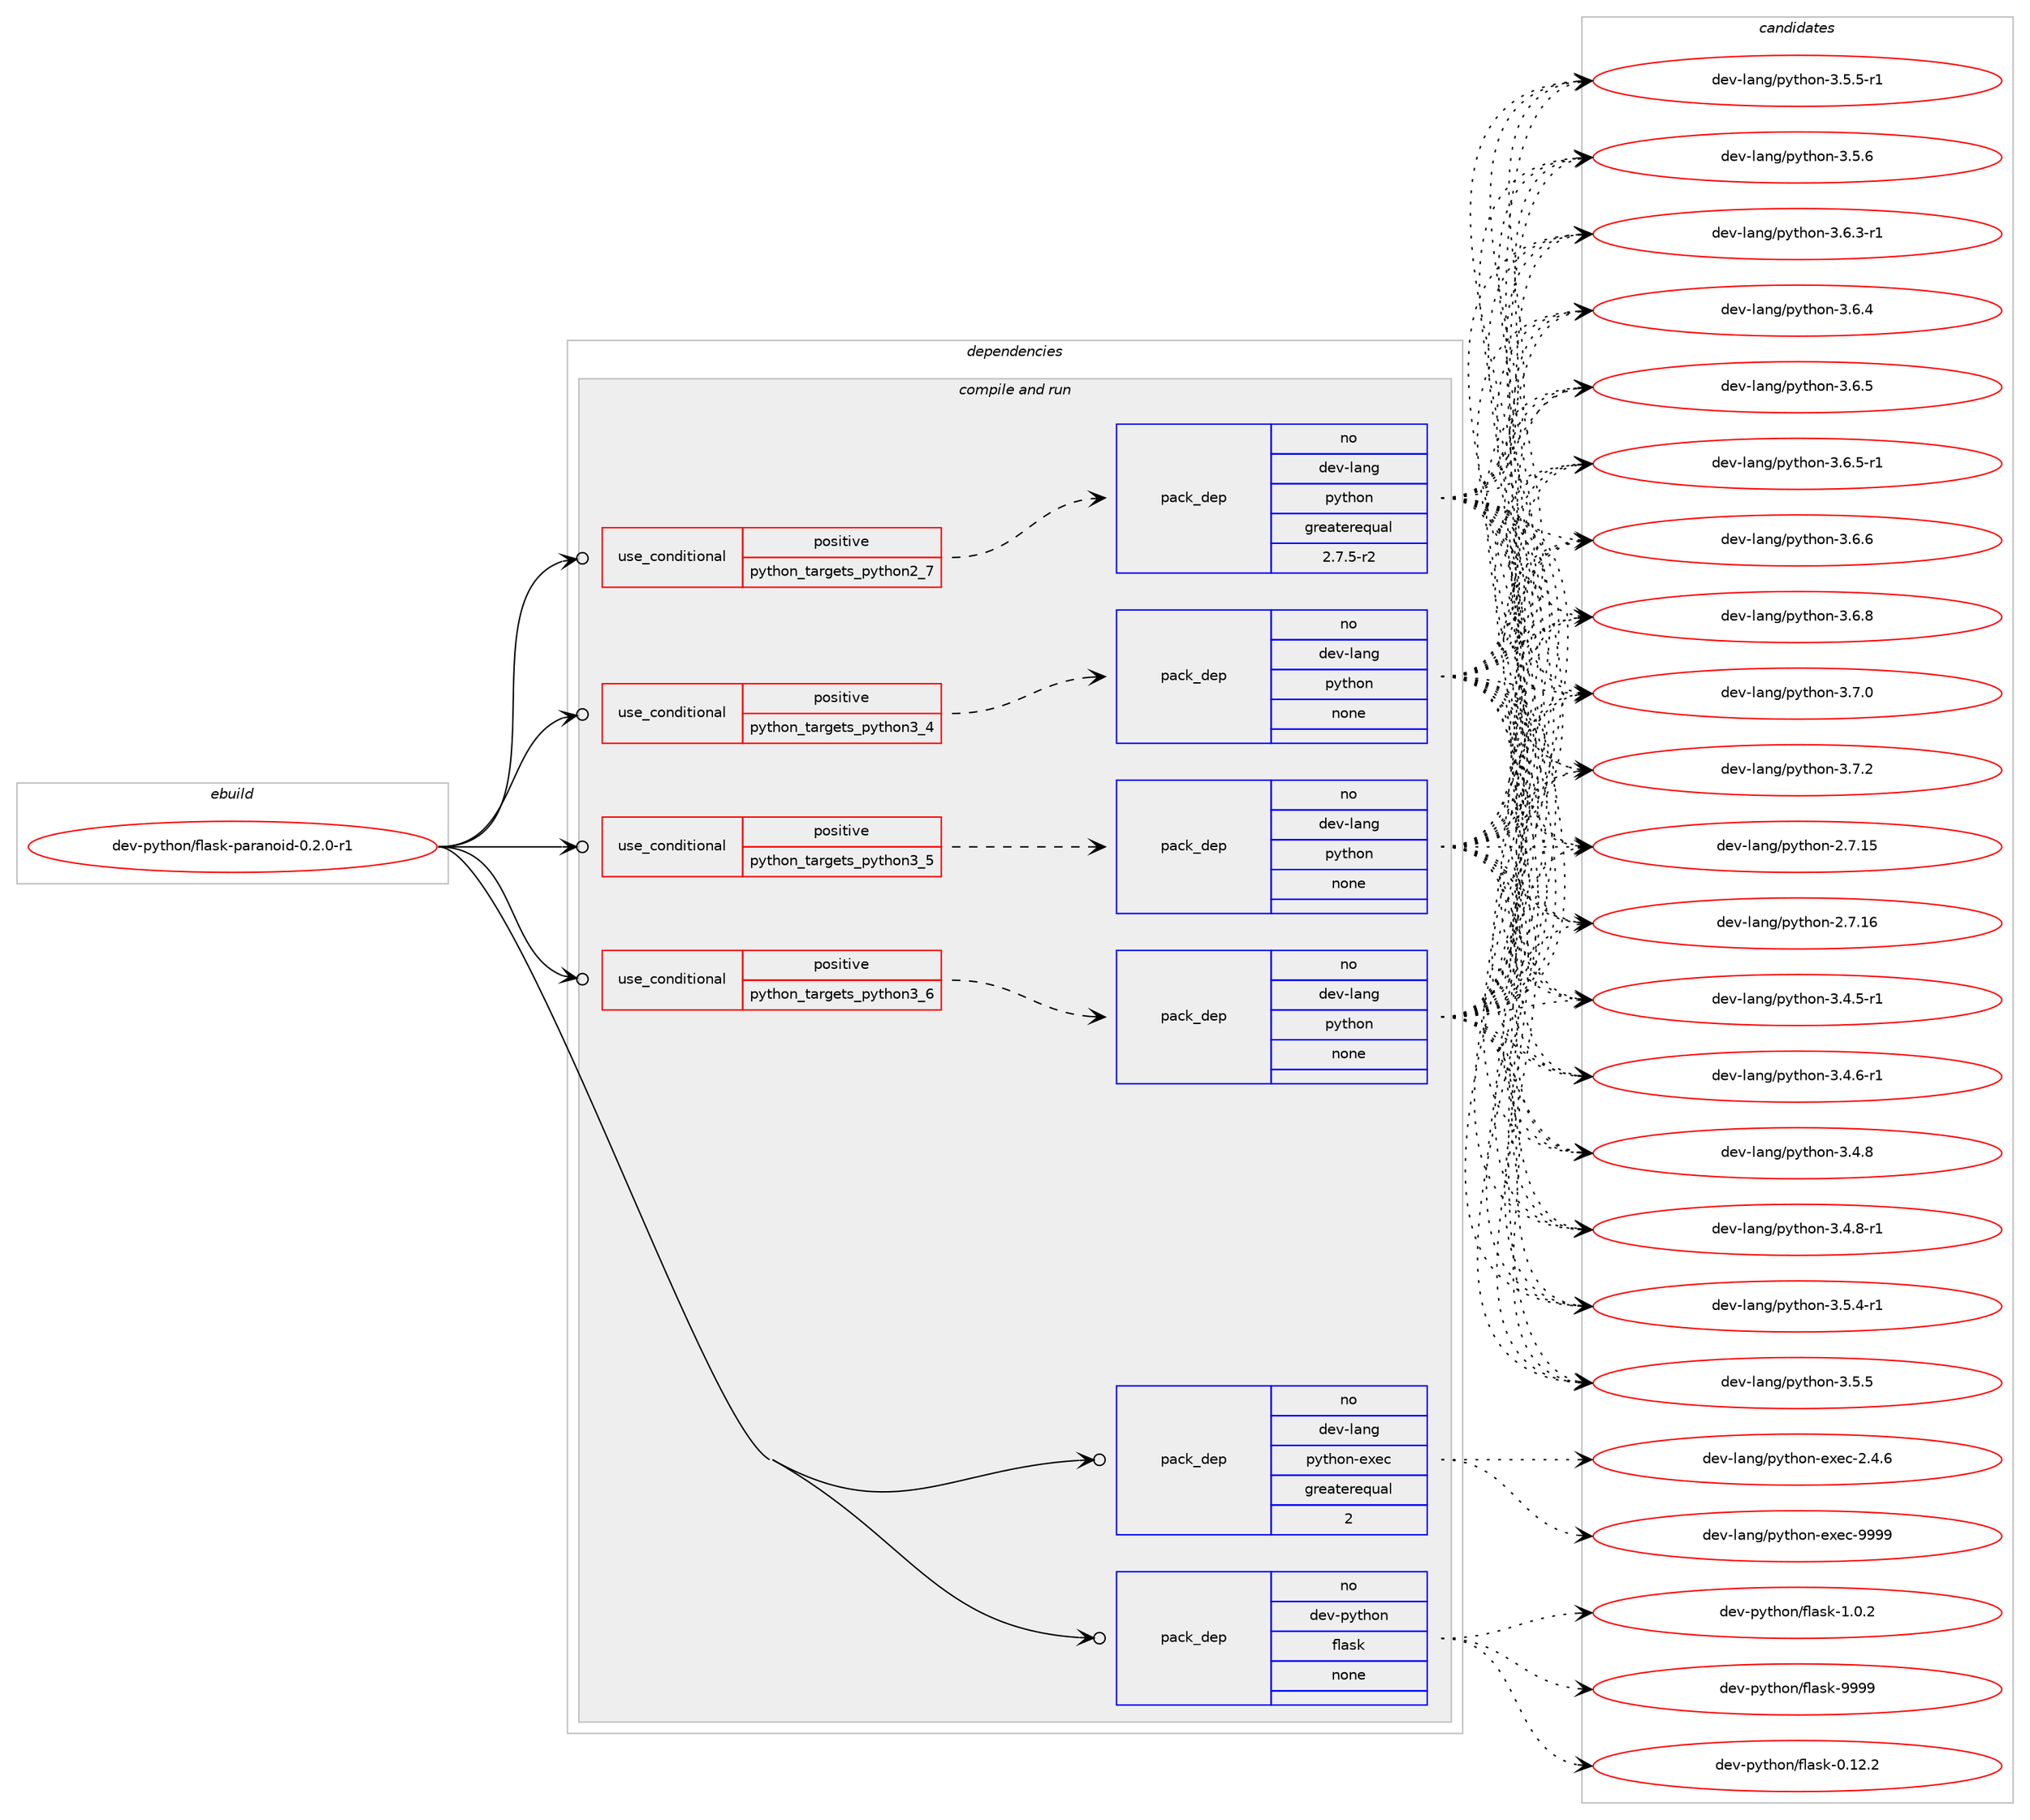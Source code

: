 digraph prolog {

# *************
# Graph options
# *************

newrank=true;
concentrate=true;
compound=true;
graph [rankdir=LR,fontname=Helvetica,fontsize=10,ranksep=1.5];#, ranksep=2.5, nodesep=0.2];
edge  [arrowhead=vee];
node  [fontname=Helvetica,fontsize=10];

# **********
# The ebuild
# **********

subgraph cluster_leftcol {
color=gray;
rank=same;
label=<<i>ebuild</i>>;
id [label="dev-python/flask-paranoid-0.2.0-r1", color=red, width=4, href="../dev-python/flask-paranoid-0.2.0-r1.svg"];
}

# ****************
# The dependencies
# ****************

subgraph cluster_midcol {
color=gray;
label=<<i>dependencies</i>>;
subgraph cluster_compile {
fillcolor="#eeeeee";
style=filled;
label=<<i>compile</i>>;
}
subgraph cluster_compileandrun {
fillcolor="#eeeeee";
style=filled;
label=<<i>compile and run</i>>;
subgraph cond374476 {
dependency1409766 [label=<<TABLE BORDER="0" CELLBORDER="1" CELLSPACING="0" CELLPADDING="4"><TR><TD ROWSPAN="3" CELLPADDING="10">use_conditional</TD></TR><TR><TD>positive</TD></TR><TR><TD>python_targets_python2_7</TD></TR></TABLE>>, shape=none, color=red];
subgraph pack1012031 {
dependency1409767 [label=<<TABLE BORDER="0" CELLBORDER="1" CELLSPACING="0" CELLPADDING="4" WIDTH="220"><TR><TD ROWSPAN="6" CELLPADDING="30">pack_dep</TD></TR><TR><TD WIDTH="110">no</TD></TR><TR><TD>dev-lang</TD></TR><TR><TD>python</TD></TR><TR><TD>greaterequal</TD></TR><TR><TD>2.7.5-r2</TD></TR></TABLE>>, shape=none, color=blue];
}
dependency1409766:e -> dependency1409767:w [weight=20,style="dashed",arrowhead="vee"];
}
id:e -> dependency1409766:w [weight=20,style="solid",arrowhead="odotvee"];
subgraph cond374477 {
dependency1409768 [label=<<TABLE BORDER="0" CELLBORDER="1" CELLSPACING="0" CELLPADDING="4"><TR><TD ROWSPAN="3" CELLPADDING="10">use_conditional</TD></TR><TR><TD>positive</TD></TR><TR><TD>python_targets_python3_4</TD></TR></TABLE>>, shape=none, color=red];
subgraph pack1012032 {
dependency1409769 [label=<<TABLE BORDER="0" CELLBORDER="1" CELLSPACING="0" CELLPADDING="4" WIDTH="220"><TR><TD ROWSPAN="6" CELLPADDING="30">pack_dep</TD></TR><TR><TD WIDTH="110">no</TD></TR><TR><TD>dev-lang</TD></TR><TR><TD>python</TD></TR><TR><TD>none</TD></TR><TR><TD></TD></TR></TABLE>>, shape=none, color=blue];
}
dependency1409768:e -> dependency1409769:w [weight=20,style="dashed",arrowhead="vee"];
}
id:e -> dependency1409768:w [weight=20,style="solid",arrowhead="odotvee"];
subgraph cond374478 {
dependency1409770 [label=<<TABLE BORDER="0" CELLBORDER="1" CELLSPACING="0" CELLPADDING="4"><TR><TD ROWSPAN="3" CELLPADDING="10">use_conditional</TD></TR><TR><TD>positive</TD></TR><TR><TD>python_targets_python3_5</TD></TR></TABLE>>, shape=none, color=red];
subgraph pack1012033 {
dependency1409771 [label=<<TABLE BORDER="0" CELLBORDER="1" CELLSPACING="0" CELLPADDING="4" WIDTH="220"><TR><TD ROWSPAN="6" CELLPADDING="30">pack_dep</TD></TR><TR><TD WIDTH="110">no</TD></TR><TR><TD>dev-lang</TD></TR><TR><TD>python</TD></TR><TR><TD>none</TD></TR><TR><TD></TD></TR></TABLE>>, shape=none, color=blue];
}
dependency1409770:e -> dependency1409771:w [weight=20,style="dashed",arrowhead="vee"];
}
id:e -> dependency1409770:w [weight=20,style="solid",arrowhead="odotvee"];
subgraph cond374479 {
dependency1409772 [label=<<TABLE BORDER="0" CELLBORDER="1" CELLSPACING="0" CELLPADDING="4"><TR><TD ROWSPAN="3" CELLPADDING="10">use_conditional</TD></TR><TR><TD>positive</TD></TR><TR><TD>python_targets_python3_6</TD></TR></TABLE>>, shape=none, color=red];
subgraph pack1012034 {
dependency1409773 [label=<<TABLE BORDER="0" CELLBORDER="1" CELLSPACING="0" CELLPADDING="4" WIDTH="220"><TR><TD ROWSPAN="6" CELLPADDING="30">pack_dep</TD></TR><TR><TD WIDTH="110">no</TD></TR><TR><TD>dev-lang</TD></TR><TR><TD>python</TD></TR><TR><TD>none</TD></TR><TR><TD></TD></TR></TABLE>>, shape=none, color=blue];
}
dependency1409772:e -> dependency1409773:w [weight=20,style="dashed",arrowhead="vee"];
}
id:e -> dependency1409772:w [weight=20,style="solid",arrowhead="odotvee"];
subgraph pack1012035 {
dependency1409774 [label=<<TABLE BORDER="0" CELLBORDER="1" CELLSPACING="0" CELLPADDING="4" WIDTH="220"><TR><TD ROWSPAN="6" CELLPADDING="30">pack_dep</TD></TR><TR><TD WIDTH="110">no</TD></TR><TR><TD>dev-lang</TD></TR><TR><TD>python-exec</TD></TR><TR><TD>greaterequal</TD></TR><TR><TD>2</TD></TR></TABLE>>, shape=none, color=blue];
}
id:e -> dependency1409774:w [weight=20,style="solid",arrowhead="odotvee"];
subgraph pack1012036 {
dependency1409775 [label=<<TABLE BORDER="0" CELLBORDER="1" CELLSPACING="0" CELLPADDING="4" WIDTH="220"><TR><TD ROWSPAN="6" CELLPADDING="30">pack_dep</TD></TR><TR><TD WIDTH="110">no</TD></TR><TR><TD>dev-python</TD></TR><TR><TD>flask</TD></TR><TR><TD>none</TD></TR><TR><TD></TD></TR></TABLE>>, shape=none, color=blue];
}
id:e -> dependency1409775:w [weight=20,style="solid",arrowhead="odotvee"];
}
subgraph cluster_run {
fillcolor="#eeeeee";
style=filled;
label=<<i>run</i>>;
}
}

# **************
# The candidates
# **************

subgraph cluster_choices {
rank=same;
color=gray;
label=<<i>candidates</i>>;

subgraph choice1012031 {
color=black;
nodesep=1;
choice10010111845108971101034711212111610411111045504655464953 [label="dev-lang/python-2.7.15", color=red, width=4,href="../dev-lang/python-2.7.15.svg"];
choice10010111845108971101034711212111610411111045504655464954 [label="dev-lang/python-2.7.16", color=red, width=4,href="../dev-lang/python-2.7.16.svg"];
choice1001011184510897110103471121211161041111104551465246534511449 [label="dev-lang/python-3.4.5-r1", color=red, width=4,href="../dev-lang/python-3.4.5-r1.svg"];
choice1001011184510897110103471121211161041111104551465246544511449 [label="dev-lang/python-3.4.6-r1", color=red, width=4,href="../dev-lang/python-3.4.6-r1.svg"];
choice100101118451089711010347112121116104111110455146524656 [label="dev-lang/python-3.4.8", color=red, width=4,href="../dev-lang/python-3.4.8.svg"];
choice1001011184510897110103471121211161041111104551465246564511449 [label="dev-lang/python-3.4.8-r1", color=red, width=4,href="../dev-lang/python-3.4.8-r1.svg"];
choice1001011184510897110103471121211161041111104551465346524511449 [label="dev-lang/python-3.5.4-r1", color=red, width=4,href="../dev-lang/python-3.5.4-r1.svg"];
choice100101118451089711010347112121116104111110455146534653 [label="dev-lang/python-3.5.5", color=red, width=4,href="../dev-lang/python-3.5.5.svg"];
choice1001011184510897110103471121211161041111104551465346534511449 [label="dev-lang/python-3.5.5-r1", color=red, width=4,href="../dev-lang/python-3.5.5-r1.svg"];
choice100101118451089711010347112121116104111110455146534654 [label="dev-lang/python-3.5.6", color=red, width=4,href="../dev-lang/python-3.5.6.svg"];
choice1001011184510897110103471121211161041111104551465446514511449 [label="dev-lang/python-3.6.3-r1", color=red, width=4,href="../dev-lang/python-3.6.3-r1.svg"];
choice100101118451089711010347112121116104111110455146544652 [label="dev-lang/python-3.6.4", color=red, width=4,href="../dev-lang/python-3.6.4.svg"];
choice100101118451089711010347112121116104111110455146544653 [label="dev-lang/python-3.6.5", color=red, width=4,href="../dev-lang/python-3.6.5.svg"];
choice1001011184510897110103471121211161041111104551465446534511449 [label="dev-lang/python-3.6.5-r1", color=red, width=4,href="../dev-lang/python-3.6.5-r1.svg"];
choice100101118451089711010347112121116104111110455146544654 [label="dev-lang/python-3.6.6", color=red, width=4,href="../dev-lang/python-3.6.6.svg"];
choice100101118451089711010347112121116104111110455146544656 [label="dev-lang/python-3.6.8", color=red, width=4,href="../dev-lang/python-3.6.8.svg"];
choice100101118451089711010347112121116104111110455146554648 [label="dev-lang/python-3.7.0", color=red, width=4,href="../dev-lang/python-3.7.0.svg"];
choice100101118451089711010347112121116104111110455146554650 [label="dev-lang/python-3.7.2", color=red, width=4,href="../dev-lang/python-3.7.2.svg"];
dependency1409767:e -> choice10010111845108971101034711212111610411111045504655464953:w [style=dotted,weight="100"];
dependency1409767:e -> choice10010111845108971101034711212111610411111045504655464954:w [style=dotted,weight="100"];
dependency1409767:e -> choice1001011184510897110103471121211161041111104551465246534511449:w [style=dotted,weight="100"];
dependency1409767:e -> choice1001011184510897110103471121211161041111104551465246544511449:w [style=dotted,weight="100"];
dependency1409767:e -> choice100101118451089711010347112121116104111110455146524656:w [style=dotted,weight="100"];
dependency1409767:e -> choice1001011184510897110103471121211161041111104551465246564511449:w [style=dotted,weight="100"];
dependency1409767:e -> choice1001011184510897110103471121211161041111104551465346524511449:w [style=dotted,weight="100"];
dependency1409767:e -> choice100101118451089711010347112121116104111110455146534653:w [style=dotted,weight="100"];
dependency1409767:e -> choice1001011184510897110103471121211161041111104551465346534511449:w [style=dotted,weight="100"];
dependency1409767:e -> choice100101118451089711010347112121116104111110455146534654:w [style=dotted,weight="100"];
dependency1409767:e -> choice1001011184510897110103471121211161041111104551465446514511449:w [style=dotted,weight="100"];
dependency1409767:e -> choice100101118451089711010347112121116104111110455146544652:w [style=dotted,weight="100"];
dependency1409767:e -> choice100101118451089711010347112121116104111110455146544653:w [style=dotted,weight="100"];
dependency1409767:e -> choice1001011184510897110103471121211161041111104551465446534511449:w [style=dotted,weight="100"];
dependency1409767:e -> choice100101118451089711010347112121116104111110455146544654:w [style=dotted,weight="100"];
dependency1409767:e -> choice100101118451089711010347112121116104111110455146544656:w [style=dotted,weight="100"];
dependency1409767:e -> choice100101118451089711010347112121116104111110455146554648:w [style=dotted,weight="100"];
dependency1409767:e -> choice100101118451089711010347112121116104111110455146554650:w [style=dotted,weight="100"];
}
subgraph choice1012032 {
color=black;
nodesep=1;
choice10010111845108971101034711212111610411111045504655464953 [label="dev-lang/python-2.7.15", color=red, width=4,href="../dev-lang/python-2.7.15.svg"];
choice10010111845108971101034711212111610411111045504655464954 [label="dev-lang/python-2.7.16", color=red, width=4,href="../dev-lang/python-2.7.16.svg"];
choice1001011184510897110103471121211161041111104551465246534511449 [label="dev-lang/python-3.4.5-r1", color=red, width=4,href="../dev-lang/python-3.4.5-r1.svg"];
choice1001011184510897110103471121211161041111104551465246544511449 [label="dev-lang/python-3.4.6-r1", color=red, width=4,href="../dev-lang/python-3.4.6-r1.svg"];
choice100101118451089711010347112121116104111110455146524656 [label="dev-lang/python-3.4.8", color=red, width=4,href="../dev-lang/python-3.4.8.svg"];
choice1001011184510897110103471121211161041111104551465246564511449 [label="dev-lang/python-3.4.8-r1", color=red, width=4,href="../dev-lang/python-3.4.8-r1.svg"];
choice1001011184510897110103471121211161041111104551465346524511449 [label="dev-lang/python-3.5.4-r1", color=red, width=4,href="../dev-lang/python-3.5.4-r1.svg"];
choice100101118451089711010347112121116104111110455146534653 [label="dev-lang/python-3.5.5", color=red, width=4,href="../dev-lang/python-3.5.5.svg"];
choice1001011184510897110103471121211161041111104551465346534511449 [label="dev-lang/python-3.5.5-r1", color=red, width=4,href="../dev-lang/python-3.5.5-r1.svg"];
choice100101118451089711010347112121116104111110455146534654 [label="dev-lang/python-3.5.6", color=red, width=4,href="../dev-lang/python-3.5.6.svg"];
choice1001011184510897110103471121211161041111104551465446514511449 [label="dev-lang/python-3.6.3-r1", color=red, width=4,href="../dev-lang/python-3.6.3-r1.svg"];
choice100101118451089711010347112121116104111110455146544652 [label="dev-lang/python-3.6.4", color=red, width=4,href="../dev-lang/python-3.6.4.svg"];
choice100101118451089711010347112121116104111110455146544653 [label="dev-lang/python-3.6.5", color=red, width=4,href="../dev-lang/python-3.6.5.svg"];
choice1001011184510897110103471121211161041111104551465446534511449 [label="dev-lang/python-3.6.5-r1", color=red, width=4,href="../dev-lang/python-3.6.5-r1.svg"];
choice100101118451089711010347112121116104111110455146544654 [label="dev-lang/python-3.6.6", color=red, width=4,href="../dev-lang/python-3.6.6.svg"];
choice100101118451089711010347112121116104111110455146544656 [label="dev-lang/python-3.6.8", color=red, width=4,href="../dev-lang/python-3.6.8.svg"];
choice100101118451089711010347112121116104111110455146554648 [label="dev-lang/python-3.7.0", color=red, width=4,href="../dev-lang/python-3.7.0.svg"];
choice100101118451089711010347112121116104111110455146554650 [label="dev-lang/python-3.7.2", color=red, width=4,href="../dev-lang/python-3.7.2.svg"];
dependency1409769:e -> choice10010111845108971101034711212111610411111045504655464953:w [style=dotted,weight="100"];
dependency1409769:e -> choice10010111845108971101034711212111610411111045504655464954:w [style=dotted,weight="100"];
dependency1409769:e -> choice1001011184510897110103471121211161041111104551465246534511449:w [style=dotted,weight="100"];
dependency1409769:e -> choice1001011184510897110103471121211161041111104551465246544511449:w [style=dotted,weight="100"];
dependency1409769:e -> choice100101118451089711010347112121116104111110455146524656:w [style=dotted,weight="100"];
dependency1409769:e -> choice1001011184510897110103471121211161041111104551465246564511449:w [style=dotted,weight="100"];
dependency1409769:e -> choice1001011184510897110103471121211161041111104551465346524511449:w [style=dotted,weight="100"];
dependency1409769:e -> choice100101118451089711010347112121116104111110455146534653:w [style=dotted,weight="100"];
dependency1409769:e -> choice1001011184510897110103471121211161041111104551465346534511449:w [style=dotted,weight="100"];
dependency1409769:e -> choice100101118451089711010347112121116104111110455146534654:w [style=dotted,weight="100"];
dependency1409769:e -> choice1001011184510897110103471121211161041111104551465446514511449:w [style=dotted,weight="100"];
dependency1409769:e -> choice100101118451089711010347112121116104111110455146544652:w [style=dotted,weight="100"];
dependency1409769:e -> choice100101118451089711010347112121116104111110455146544653:w [style=dotted,weight="100"];
dependency1409769:e -> choice1001011184510897110103471121211161041111104551465446534511449:w [style=dotted,weight="100"];
dependency1409769:e -> choice100101118451089711010347112121116104111110455146544654:w [style=dotted,weight="100"];
dependency1409769:e -> choice100101118451089711010347112121116104111110455146544656:w [style=dotted,weight="100"];
dependency1409769:e -> choice100101118451089711010347112121116104111110455146554648:w [style=dotted,weight="100"];
dependency1409769:e -> choice100101118451089711010347112121116104111110455146554650:w [style=dotted,weight="100"];
}
subgraph choice1012033 {
color=black;
nodesep=1;
choice10010111845108971101034711212111610411111045504655464953 [label="dev-lang/python-2.7.15", color=red, width=4,href="../dev-lang/python-2.7.15.svg"];
choice10010111845108971101034711212111610411111045504655464954 [label="dev-lang/python-2.7.16", color=red, width=4,href="../dev-lang/python-2.7.16.svg"];
choice1001011184510897110103471121211161041111104551465246534511449 [label="dev-lang/python-3.4.5-r1", color=red, width=4,href="../dev-lang/python-3.4.5-r1.svg"];
choice1001011184510897110103471121211161041111104551465246544511449 [label="dev-lang/python-3.4.6-r1", color=red, width=4,href="../dev-lang/python-3.4.6-r1.svg"];
choice100101118451089711010347112121116104111110455146524656 [label="dev-lang/python-3.4.8", color=red, width=4,href="../dev-lang/python-3.4.8.svg"];
choice1001011184510897110103471121211161041111104551465246564511449 [label="dev-lang/python-3.4.8-r1", color=red, width=4,href="../dev-lang/python-3.4.8-r1.svg"];
choice1001011184510897110103471121211161041111104551465346524511449 [label="dev-lang/python-3.5.4-r1", color=red, width=4,href="../dev-lang/python-3.5.4-r1.svg"];
choice100101118451089711010347112121116104111110455146534653 [label="dev-lang/python-3.5.5", color=red, width=4,href="../dev-lang/python-3.5.5.svg"];
choice1001011184510897110103471121211161041111104551465346534511449 [label="dev-lang/python-3.5.5-r1", color=red, width=4,href="../dev-lang/python-3.5.5-r1.svg"];
choice100101118451089711010347112121116104111110455146534654 [label="dev-lang/python-3.5.6", color=red, width=4,href="../dev-lang/python-3.5.6.svg"];
choice1001011184510897110103471121211161041111104551465446514511449 [label="dev-lang/python-3.6.3-r1", color=red, width=4,href="../dev-lang/python-3.6.3-r1.svg"];
choice100101118451089711010347112121116104111110455146544652 [label="dev-lang/python-3.6.4", color=red, width=4,href="../dev-lang/python-3.6.4.svg"];
choice100101118451089711010347112121116104111110455146544653 [label="dev-lang/python-3.6.5", color=red, width=4,href="../dev-lang/python-3.6.5.svg"];
choice1001011184510897110103471121211161041111104551465446534511449 [label="dev-lang/python-3.6.5-r1", color=red, width=4,href="../dev-lang/python-3.6.5-r1.svg"];
choice100101118451089711010347112121116104111110455146544654 [label="dev-lang/python-3.6.6", color=red, width=4,href="../dev-lang/python-3.6.6.svg"];
choice100101118451089711010347112121116104111110455146544656 [label="dev-lang/python-3.6.8", color=red, width=4,href="../dev-lang/python-3.6.8.svg"];
choice100101118451089711010347112121116104111110455146554648 [label="dev-lang/python-3.7.0", color=red, width=4,href="../dev-lang/python-3.7.0.svg"];
choice100101118451089711010347112121116104111110455146554650 [label="dev-lang/python-3.7.2", color=red, width=4,href="../dev-lang/python-3.7.2.svg"];
dependency1409771:e -> choice10010111845108971101034711212111610411111045504655464953:w [style=dotted,weight="100"];
dependency1409771:e -> choice10010111845108971101034711212111610411111045504655464954:w [style=dotted,weight="100"];
dependency1409771:e -> choice1001011184510897110103471121211161041111104551465246534511449:w [style=dotted,weight="100"];
dependency1409771:e -> choice1001011184510897110103471121211161041111104551465246544511449:w [style=dotted,weight="100"];
dependency1409771:e -> choice100101118451089711010347112121116104111110455146524656:w [style=dotted,weight="100"];
dependency1409771:e -> choice1001011184510897110103471121211161041111104551465246564511449:w [style=dotted,weight="100"];
dependency1409771:e -> choice1001011184510897110103471121211161041111104551465346524511449:w [style=dotted,weight="100"];
dependency1409771:e -> choice100101118451089711010347112121116104111110455146534653:w [style=dotted,weight="100"];
dependency1409771:e -> choice1001011184510897110103471121211161041111104551465346534511449:w [style=dotted,weight="100"];
dependency1409771:e -> choice100101118451089711010347112121116104111110455146534654:w [style=dotted,weight="100"];
dependency1409771:e -> choice1001011184510897110103471121211161041111104551465446514511449:w [style=dotted,weight="100"];
dependency1409771:e -> choice100101118451089711010347112121116104111110455146544652:w [style=dotted,weight="100"];
dependency1409771:e -> choice100101118451089711010347112121116104111110455146544653:w [style=dotted,weight="100"];
dependency1409771:e -> choice1001011184510897110103471121211161041111104551465446534511449:w [style=dotted,weight="100"];
dependency1409771:e -> choice100101118451089711010347112121116104111110455146544654:w [style=dotted,weight="100"];
dependency1409771:e -> choice100101118451089711010347112121116104111110455146544656:w [style=dotted,weight="100"];
dependency1409771:e -> choice100101118451089711010347112121116104111110455146554648:w [style=dotted,weight="100"];
dependency1409771:e -> choice100101118451089711010347112121116104111110455146554650:w [style=dotted,weight="100"];
}
subgraph choice1012034 {
color=black;
nodesep=1;
choice10010111845108971101034711212111610411111045504655464953 [label="dev-lang/python-2.7.15", color=red, width=4,href="../dev-lang/python-2.7.15.svg"];
choice10010111845108971101034711212111610411111045504655464954 [label="dev-lang/python-2.7.16", color=red, width=4,href="../dev-lang/python-2.7.16.svg"];
choice1001011184510897110103471121211161041111104551465246534511449 [label="dev-lang/python-3.4.5-r1", color=red, width=4,href="../dev-lang/python-3.4.5-r1.svg"];
choice1001011184510897110103471121211161041111104551465246544511449 [label="dev-lang/python-3.4.6-r1", color=red, width=4,href="../dev-lang/python-3.4.6-r1.svg"];
choice100101118451089711010347112121116104111110455146524656 [label="dev-lang/python-3.4.8", color=red, width=4,href="../dev-lang/python-3.4.8.svg"];
choice1001011184510897110103471121211161041111104551465246564511449 [label="dev-lang/python-3.4.8-r1", color=red, width=4,href="../dev-lang/python-3.4.8-r1.svg"];
choice1001011184510897110103471121211161041111104551465346524511449 [label="dev-lang/python-3.5.4-r1", color=red, width=4,href="../dev-lang/python-3.5.4-r1.svg"];
choice100101118451089711010347112121116104111110455146534653 [label="dev-lang/python-3.5.5", color=red, width=4,href="../dev-lang/python-3.5.5.svg"];
choice1001011184510897110103471121211161041111104551465346534511449 [label="dev-lang/python-3.5.5-r1", color=red, width=4,href="../dev-lang/python-3.5.5-r1.svg"];
choice100101118451089711010347112121116104111110455146534654 [label="dev-lang/python-3.5.6", color=red, width=4,href="../dev-lang/python-3.5.6.svg"];
choice1001011184510897110103471121211161041111104551465446514511449 [label="dev-lang/python-3.6.3-r1", color=red, width=4,href="../dev-lang/python-3.6.3-r1.svg"];
choice100101118451089711010347112121116104111110455146544652 [label="dev-lang/python-3.6.4", color=red, width=4,href="../dev-lang/python-3.6.4.svg"];
choice100101118451089711010347112121116104111110455146544653 [label="dev-lang/python-3.6.5", color=red, width=4,href="../dev-lang/python-3.6.5.svg"];
choice1001011184510897110103471121211161041111104551465446534511449 [label="dev-lang/python-3.6.5-r1", color=red, width=4,href="../dev-lang/python-3.6.5-r1.svg"];
choice100101118451089711010347112121116104111110455146544654 [label="dev-lang/python-3.6.6", color=red, width=4,href="../dev-lang/python-3.6.6.svg"];
choice100101118451089711010347112121116104111110455146544656 [label="dev-lang/python-3.6.8", color=red, width=4,href="../dev-lang/python-3.6.8.svg"];
choice100101118451089711010347112121116104111110455146554648 [label="dev-lang/python-3.7.0", color=red, width=4,href="../dev-lang/python-3.7.0.svg"];
choice100101118451089711010347112121116104111110455146554650 [label="dev-lang/python-3.7.2", color=red, width=4,href="../dev-lang/python-3.7.2.svg"];
dependency1409773:e -> choice10010111845108971101034711212111610411111045504655464953:w [style=dotted,weight="100"];
dependency1409773:e -> choice10010111845108971101034711212111610411111045504655464954:w [style=dotted,weight="100"];
dependency1409773:e -> choice1001011184510897110103471121211161041111104551465246534511449:w [style=dotted,weight="100"];
dependency1409773:e -> choice1001011184510897110103471121211161041111104551465246544511449:w [style=dotted,weight="100"];
dependency1409773:e -> choice100101118451089711010347112121116104111110455146524656:w [style=dotted,weight="100"];
dependency1409773:e -> choice1001011184510897110103471121211161041111104551465246564511449:w [style=dotted,weight="100"];
dependency1409773:e -> choice1001011184510897110103471121211161041111104551465346524511449:w [style=dotted,weight="100"];
dependency1409773:e -> choice100101118451089711010347112121116104111110455146534653:w [style=dotted,weight="100"];
dependency1409773:e -> choice1001011184510897110103471121211161041111104551465346534511449:w [style=dotted,weight="100"];
dependency1409773:e -> choice100101118451089711010347112121116104111110455146534654:w [style=dotted,weight="100"];
dependency1409773:e -> choice1001011184510897110103471121211161041111104551465446514511449:w [style=dotted,weight="100"];
dependency1409773:e -> choice100101118451089711010347112121116104111110455146544652:w [style=dotted,weight="100"];
dependency1409773:e -> choice100101118451089711010347112121116104111110455146544653:w [style=dotted,weight="100"];
dependency1409773:e -> choice1001011184510897110103471121211161041111104551465446534511449:w [style=dotted,weight="100"];
dependency1409773:e -> choice100101118451089711010347112121116104111110455146544654:w [style=dotted,weight="100"];
dependency1409773:e -> choice100101118451089711010347112121116104111110455146544656:w [style=dotted,weight="100"];
dependency1409773:e -> choice100101118451089711010347112121116104111110455146554648:w [style=dotted,weight="100"];
dependency1409773:e -> choice100101118451089711010347112121116104111110455146554650:w [style=dotted,weight="100"];
}
subgraph choice1012035 {
color=black;
nodesep=1;
choice1001011184510897110103471121211161041111104510112010199455046524654 [label="dev-lang/python-exec-2.4.6", color=red, width=4,href="../dev-lang/python-exec-2.4.6.svg"];
choice10010111845108971101034711212111610411111045101120101994557575757 [label="dev-lang/python-exec-9999", color=red, width=4,href="../dev-lang/python-exec-9999.svg"];
dependency1409774:e -> choice1001011184510897110103471121211161041111104510112010199455046524654:w [style=dotted,weight="100"];
dependency1409774:e -> choice10010111845108971101034711212111610411111045101120101994557575757:w [style=dotted,weight="100"];
}
subgraph choice1012036 {
color=black;
nodesep=1;
choice10010111845112121116104111110471021089711510745484649504650 [label="dev-python/flask-0.12.2", color=red, width=4,href="../dev-python/flask-0.12.2.svg"];
choice100101118451121211161041111104710210897115107454946484650 [label="dev-python/flask-1.0.2", color=red, width=4,href="../dev-python/flask-1.0.2.svg"];
choice1001011184511212111610411111047102108971151074557575757 [label="dev-python/flask-9999", color=red, width=4,href="../dev-python/flask-9999.svg"];
dependency1409775:e -> choice10010111845112121116104111110471021089711510745484649504650:w [style=dotted,weight="100"];
dependency1409775:e -> choice100101118451121211161041111104710210897115107454946484650:w [style=dotted,weight="100"];
dependency1409775:e -> choice1001011184511212111610411111047102108971151074557575757:w [style=dotted,weight="100"];
}
}

}
